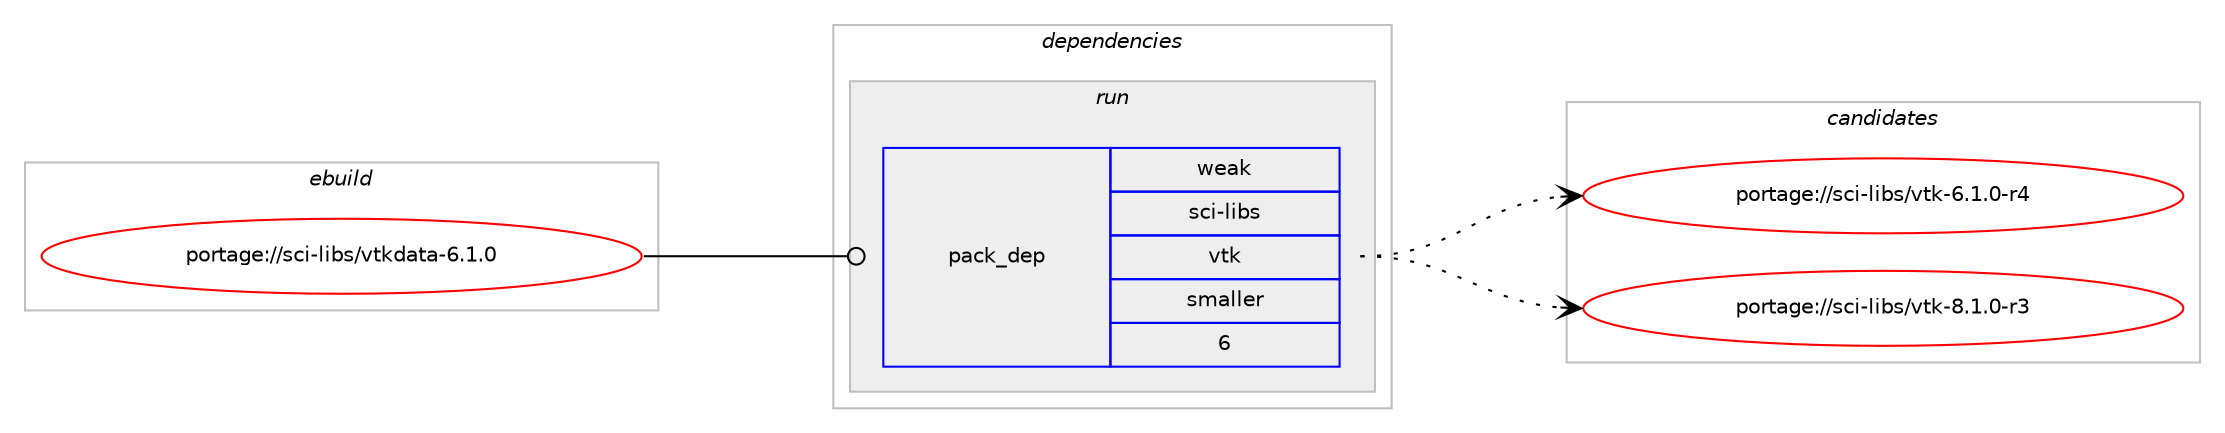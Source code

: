 digraph prolog {

# *************
# Graph options
# *************

newrank=true;
concentrate=true;
compound=true;
graph [rankdir=LR,fontname=Helvetica,fontsize=10,ranksep=1.5];#, ranksep=2.5, nodesep=0.2];
edge  [arrowhead=vee];
node  [fontname=Helvetica,fontsize=10];

# **********
# The ebuild
# **********

subgraph cluster_leftcol {
color=gray;
rank=same;
label=<<i>ebuild</i>>;
id [label="portage://sci-libs/vtkdata-6.1.0", color=red, width=4, href="../sci-libs/vtkdata-6.1.0.svg"];
}

# ****************
# The dependencies
# ****************

subgraph cluster_midcol {
color=gray;
label=<<i>dependencies</i>>;
subgraph cluster_compile {
fillcolor="#eeeeee";
style=filled;
label=<<i>compile</i>>;
}
subgraph cluster_compileandrun {
fillcolor="#eeeeee";
style=filled;
label=<<i>compile and run</i>>;
}
subgraph cluster_run {
fillcolor="#eeeeee";
style=filled;
label=<<i>run</i>>;
subgraph pack289488 {
dependency393619 [label=<<TABLE BORDER="0" CELLBORDER="1" CELLSPACING="0" CELLPADDING="4" WIDTH="220"><TR><TD ROWSPAN="6" CELLPADDING="30">pack_dep</TD></TR><TR><TD WIDTH="110">weak</TD></TR><TR><TD>sci-libs</TD></TR><TR><TD>vtk</TD></TR><TR><TD>smaller</TD></TR><TR><TD>6</TD></TR></TABLE>>, shape=none, color=blue];
}
id:e -> dependency393619:w [weight=20,style="solid",arrowhead="odot"];
}
}

# **************
# The candidates
# **************

subgraph cluster_choices {
rank=same;
color=gray;
label=<<i>candidates</i>>;

subgraph choice289488 {
color=black;
nodesep=1;
choiceportage115991054510810598115471181161074554464946484511452 [label="portage://sci-libs/vtk-6.1.0-r4", color=red, width=4,href="../sci-libs/vtk-6.1.0-r4.svg"];
choiceportage115991054510810598115471181161074556464946484511451 [label="portage://sci-libs/vtk-8.1.0-r3", color=red, width=4,href="../sci-libs/vtk-8.1.0-r3.svg"];
dependency393619:e -> choiceportage115991054510810598115471181161074554464946484511452:w [style=dotted,weight="100"];
dependency393619:e -> choiceportage115991054510810598115471181161074556464946484511451:w [style=dotted,weight="100"];
}
}

}
